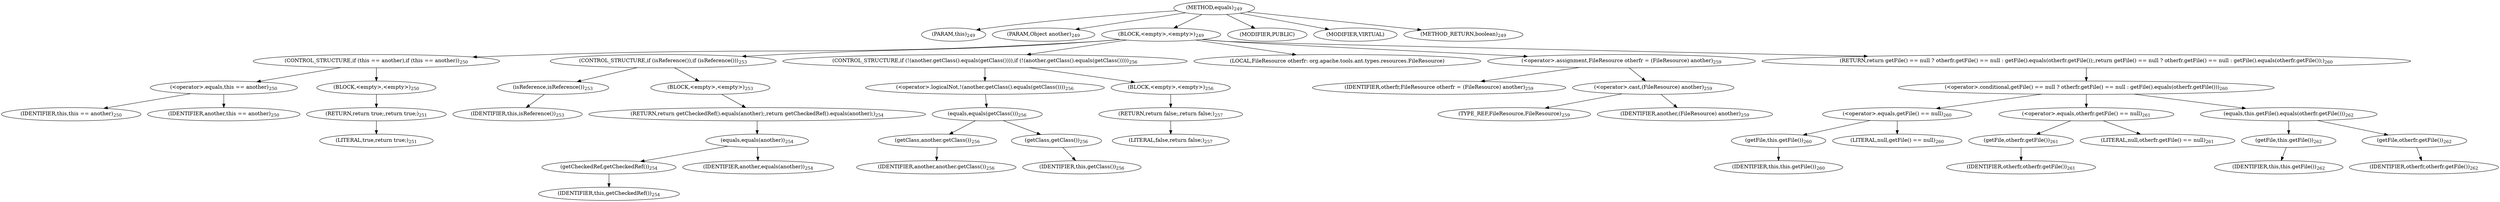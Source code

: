 digraph "equals" {  
"461" [label = <(METHOD,equals)<SUB>249</SUB>> ]
"60" [label = <(PARAM,this)<SUB>249</SUB>> ]
"462" [label = <(PARAM,Object another)<SUB>249</SUB>> ]
"463" [label = <(BLOCK,&lt;empty&gt;,&lt;empty&gt;)<SUB>249</SUB>> ]
"464" [label = <(CONTROL_STRUCTURE,if (this == another),if (this == another))<SUB>250</SUB>> ]
"465" [label = <(&lt;operator&gt;.equals,this == another)<SUB>250</SUB>> ]
"59" [label = <(IDENTIFIER,this,this == another)<SUB>250</SUB>> ]
"466" [label = <(IDENTIFIER,another,this == another)<SUB>250</SUB>> ]
"467" [label = <(BLOCK,&lt;empty&gt;,&lt;empty&gt;)<SUB>250</SUB>> ]
"468" [label = <(RETURN,return true;,return true;)<SUB>251</SUB>> ]
"469" [label = <(LITERAL,true,return true;)<SUB>251</SUB>> ]
"470" [label = <(CONTROL_STRUCTURE,if (isReference()),if (isReference()))<SUB>253</SUB>> ]
"471" [label = <(isReference,isReference())<SUB>253</SUB>> ]
"61" [label = <(IDENTIFIER,this,isReference())<SUB>253</SUB>> ]
"472" [label = <(BLOCK,&lt;empty&gt;,&lt;empty&gt;)<SUB>253</SUB>> ]
"473" [label = <(RETURN,return getCheckedRef().equals(another);,return getCheckedRef().equals(another);)<SUB>254</SUB>> ]
"474" [label = <(equals,equals(another))<SUB>254</SUB>> ]
"475" [label = <(getCheckedRef,getCheckedRef())<SUB>254</SUB>> ]
"62" [label = <(IDENTIFIER,this,getCheckedRef())<SUB>254</SUB>> ]
"476" [label = <(IDENTIFIER,another,equals(another))<SUB>254</SUB>> ]
"477" [label = <(CONTROL_STRUCTURE,if (!(another.getClass().equals(getClass()))),if (!(another.getClass().equals(getClass()))))<SUB>256</SUB>> ]
"478" [label = <(&lt;operator&gt;.logicalNot,!(another.getClass().equals(getClass())))<SUB>256</SUB>> ]
"479" [label = <(equals,equals(getClass()))<SUB>256</SUB>> ]
"480" [label = <(getClass,another.getClass())<SUB>256</SUB>> ]
"481" [label = <(IDENTIFIER,another,another.getClass())<SUB>256</SUB>> ]
"482" [label = <(getClass,getClass())<SUB>256</SUB>> ]
"63" [label = <(IDENTIFIER,this,getClass())<SUB>256</SUB>> ]
"483" [label = <(BLOCK,&lt;empty&gt;,&lt;empty&gt;)<SUB>256</SUB>> ]
"484" [label = <(RETURN,return false;,return false;)<SUB>257</SUB>> ]
"485" [label = <(LITERAL,false,return false;)<SUB>257</SUB>> ]
"486" [label = <(LOCAL,FileResource otherfr: org.apache.tools.ant.types.resources.FileResource)> ]
"487" [label = <(&lt;operator&gt;.assignment,FileResource otherfr = (FileResource) another)<SUB>259</SUB>> ]
"488" [label = <(IDENTIFIER,otherfr,FileResource otherfr = (FileResource) another)<SUB>259</SUB>> ]
"489" [label = <(&lt;operator&gt;.cast,(FileResource) another)<SUB>259</SUB>> ]
"490" [label = <(TYPE_REF,FileResource,FileResource)<SUB>259</SUB>> ]
"491" [label = <(IDENTIFIER,another,(FileResource) another)<SUB>259</SUB>> ]
"492" [label = <(RETURN,return getFile() == null ? otherfr.getFile() == null : getFile().equals(otherfr.getFile());,return getFile() == null ? otherfr.getFile() == null : getFile().equals(otherfr.getFile());)<SUB>260</SUB>> ]
"493" [label = <(&lt;operator&gt;.conditional,getFile() == null ? otherfr.getFile() == null : getFile().equals(otherfr.getFile()))<SUB>260</SUB>> ]
"494" [label = <(&lt;operator&gt;.equals,getFile() == null)<SUB>260</SUB>> ]
"495" [label = <(getFile,this.getFile())<SUB>260</SUB>> ]
"64" [label = <(IDENTIFIER,this,this.getFile())<SUB>260</SUB>> ]
"496" [label = <(LITERAL,null,getFile() == null)<SUB>260</SUB>> ]
"497" [label = <(&lt;operator&gt;.equals,otherfr.getFile() == null)<SUB>261</SUB>> ]
"498" [label = <(getFile,otherfr.getFile())<SUB>261</SUB>> ]
"499" [label = <(IDENTIFIER,otherfr,otherfr.getFile())<SUB>261</SUB>> ]
"500" [label = <(LITERAL,null,otherfr.getFile() == null)<SUB>261</SUB>> ]
"501" [label = <(equals,this.getFile().equals(otherfr.getFile()))<SUB>262</SUB>> ]
"502" [label = <(getFile,this.getFile())<SUB>262</SUB>> ]
"65" [label = <(IDENTIFIER,this,this.getFile())<SUB>262</SUB>> ]
"503" [label = <(getFile,otherfr.getFile())<SUB>262</SUB>> ]
"504" [label = <(IDENTIFIER,otherfr,otherfr.getFile())<SUB>262</SUB>> ]
"505" [label = <(MODIFIER,PUBLIC)> ]
"506" [label = <(MODIFIER,VIRTUAL)> ]
"507" [label = <(METHOD_RETURN,boolean)<SUB>249</SUB>> ]
  "461" -> "60" 
  "461" -> "462" 
  "461" -> "463" 
  "461" -> "505" 
  "461" -> "506" 
  "461" -> "507" 
  "463" -> "464" 
  "463" -> "470" 
  "463" -> "477" 
  "463" -> "486" 
  "463" -> "487" 
  "463" -> "492" 
  "464" -> "465" 
  "464" -> "467" 
  "465" -> "59" 
  "465" -> "466" 
  "467" -> "468" 
  "468" -> "469" 
  "470" -> "471" 
  "470" -> "472" 
  "471" -> "61" 
  "472" -> "473" 
  "473" -> "474" 
  "474" -> "475" 
  "474" -> "476" 
  "475" -> "62" 
  "477" -> "478" 
  "477" -> "483" 
  "478" -> "479" 
  "479" -> "480" 
  "479" -> "482" 
  "480" -> "481" 
  "482" -> "63" 
  "483" -> "484" 
  "484" -> "485" 
  "487" -> "488" 
  "487" -> "489" 
  "489" -> "490" 
  "489" -> "491" 
  "492" -> "493" 
  "493" -> "494" 
  "493" -> "497" 
  "493" -> "501" 
  "494" -> "495" 
  "494" -> "496" 
  "495" -> "64" 
  "497" -> "498" 
  "497" -> "500" 
  "498" -> "499" 
  "501" -> "502" 
  "501" -> "503" 
  "502" -> "65" 
  "503" -> "504" 
}
